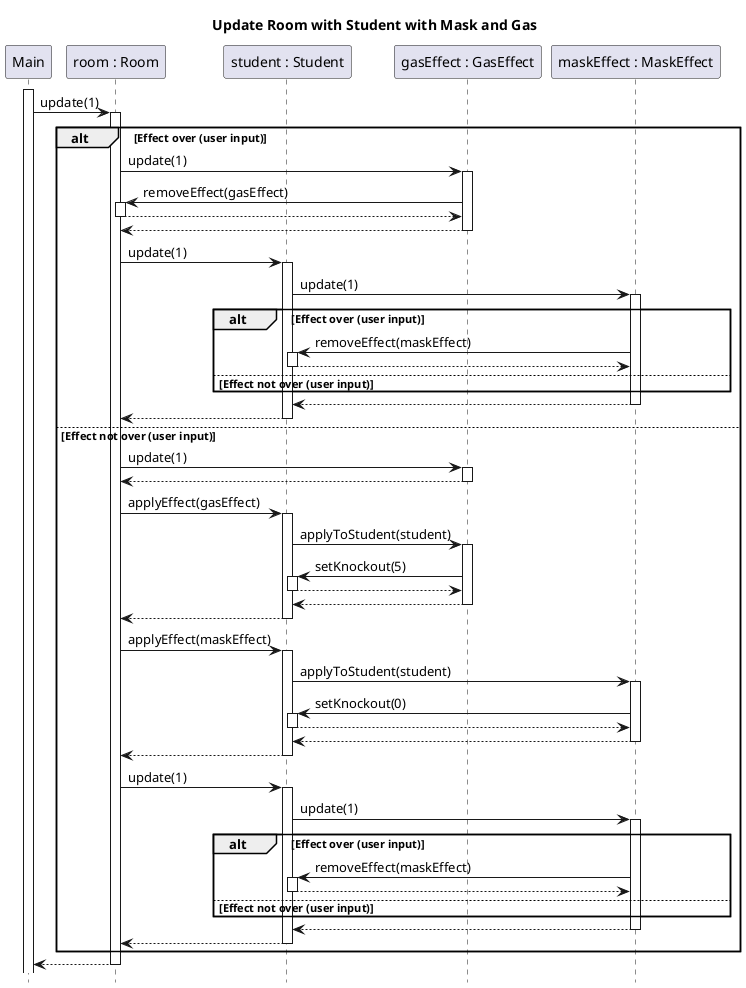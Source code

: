 @startuml room-update-gas-and-mask
title Update Room with Student with Mask and Gas
hide footbox
autoactivate on
skinparam SequenceReferenceBackgroundColor white

participant Main
participant "room : Room" as room
participant "student : Student" as student
participant "gasEffect : GasEffect" as gas
participant "maskEffect : MaskEffect" as mask

activate Main
Main -> room : update(1)
    alt Effect over (user input)
    room -> gas : update(1)
        gas -> room : removeEffect(gasEffect)
        return
    return
    room -> student : update(1)
        student -> mask : update(1)
            alt Effect over (user input)
                mask -> student : removeEffect(maskEffect)
                return
            else Effect not over (user input)
            end
        return
    return
    else Effect not over (user input)
    room -> gas : update(1)
    return
    room -> student : applyEffect(gasEffect)
        student -> gas : applyToStudent(student)
            gas -> student : setKnockout(5)
            return
        return
    return
    room -> student : applyEffect(maskEffect)
            student -> mask : applyToStudent(student)
                mask -> student : setKnockout(0)
                return
            return
        return
    room -> student : update(1)
        student -> mask : update(1)
            alt Effect over (user input)
                mask -> student : removeEffect(maskEffect)
                return
            else Effect not over (user input)
            end
       return
    return

    end

return

@enduml